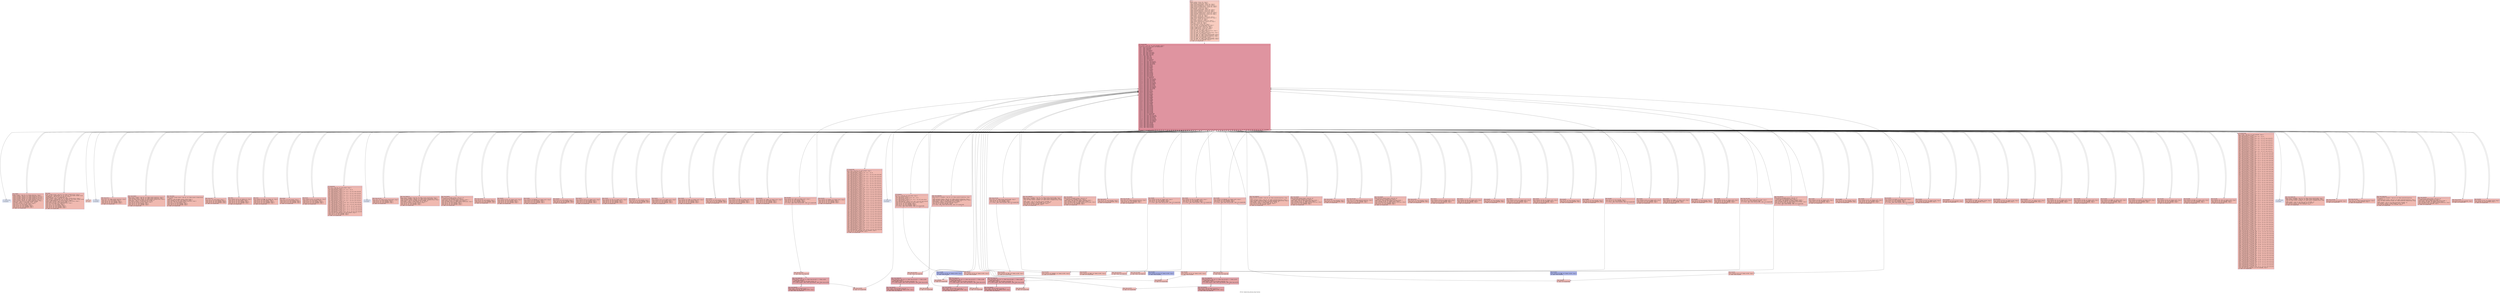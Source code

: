 digraph "CFG for 'chakravyuha_decrypt_string' function" {
	label="CFG for 'chakravyuha_decrypt_string' function";

	Node0x5fe58fbe96d0 [shape=record,color="#3d50c3ff", style=filled, fillcolor="#f08b6e70" fontname="Courier",label="{entry:\l|  %dummy.var246 = alloca i32, align 4\l  %cff.state168 = alloca i32, align 4\l  %fake.counter.phialloca164 = alloca i32, align 4\l  %fake.counter155.phialloca = alloca i32, align 4\l  %fake.counter.reload165.alloca = alloca i32, align 4\l  %fake.counter155.reload.alloca = alloca i32, align 4\l  %dummy.var144 = alloca i32, align 4\l  %cff.state105 = alloca i32, align 4\l  %fake.counter.phialloca100 = alloca i32, align 4\l  %fake.counter64.phialloca = alloca i32, align 4\l  %fake.counter71.phialloca = alloca i32, align 4\l  %fake.counter.reload101.alloca = alloca i32, align 4\l  %fake.counter64.reload.alloca = alloca i32, align 4\l  %fake.counter71.reload.alloca = alloca i32, align 4\l  %dummy.var53 = alloca i32, align 4\l  %cff.state35 = alloca i32, align 4\l  %fake.counter.phialloca32 = alloca i32, align 4\l  %fake.counter.reload33.alloca = alloca i32, align 4\l  %dummy.var12 = alloca i32, align 4\l  %cff.state5 = alloca i32, align 4\l  %fake.counter.phialloca = alloca i32, align 4\l  %fake.counter.reload.alloca = alloca i32, align 4\l  %dummy.var = alloca i32, align 4\l  %cff.state = alloca i32, align 4\l  %index.phialloca = alloca i32, align 4\l  store i32 undef, ptr %index.phialloca, align 4\l  store i32 0, ptr %index.phialloca, align 4\l  %index.reload2.alloca = alloca i32, align 4\l  %index.reload1.alloca = alloca i32, align 4\l  %index.reload.alloca = alloca i32, align 4\l  store i32 1, ptr %cff.state, align 4\l  store i32 undef, ptr %fake.counter.phialloca, align 4\l  store i32 4, ptr %cff.state5, align 4\l  store i32 undef, ptr %fake.counter.phialloca32, align 4\l  store i32 14, ptr %cff.state35, align 4\l  store i32 undef, ptr %fake.counter.phialloca100, align 4\l  store i32 undef, ptr %fake.counter64.phialloca, align 4\l  store i32 undef, ptr %fake.counter71.phialloca, align 4\l  store i32 33, ptr %cff.state105, align 4\l  store i32 undef, ptr %fake.counter.phialloca164, align 4\l  store i32 undef, ptr %fake.counter155.phialloca, align 4\l  store i32 73, ptr %cff.state168, align 4\l  br label %cff.dispatch169\l}"];
	Node0x5fe58fbe96d0 -> Node0x5fe58fc3f8a0;
	Node0x5fe58fbe9730 [shape=record,color="#3d50c3ff", style=filled, fillcolor="#de614d70" fontname="Courier",label="{loop_header:\l|  %index.reload3 = load i32, ptr %index.phialloca, align 4\l  %index.reload2 = load i32, ptr %index.phialloca, align 4\l  store i32 %index.reload2, ptr %index.reload2.alloca, align 4\l  %index.reload1 = load i32, ptr %index.phialloca, align 4\l  store i32 %index.reload1, ptr %index.reload1.alloca, align 4\l  %index.reload = load i32, ptr %index.phialloca, align 4\l  store i32 %index.reload, ptr %index.reload.alloca, align 4\l  %loop_cond = icmp slt i32 %index.reload3, %length\l  %cff.next = select i1 %loop_cond, i32 2, i32 3\l  store i32 %cff.next, ptr %cff.state, align 4\l  store i32 4, ptr %cff.state5, align 4\l  store i32 14, ptr %cff.state35, align 4\l  store i32 33, ptr %cff.state105, align 4\l  store i32 73, ptr %cff.state168, align 4\l  br label %cff.dispatch169\l}"];
	Node0x5fe58fbe9730 -> Node0x5fe58fc3f8a0;
	Node0x5fe58fbe9790 [shape=record,color="#3d50c3ff", style=filled, fillcolor="#de614d70" fontname="Courier",label="{loop_body:\l|  %index.reload2.reload = load i32, ptr %index.reload2.alloca, align 4\l  %src_char_ptr = getelementptr i8, ptr %src_ptr, i32 %index.reload2.reload\l  %loaded_byte = load i8, ptr %src_char_ptr, align 1\l  %decrypted_byte = xor i8 %loaded_byte, 110\l  %index.reload1.reload = load i32, ptr %index.reload1.alloca, align 4\l  %dest_char_ptr = getelementptr i8, ptr %dest_ptr, i32 %index.reload1.reload\l  store i8 %decrypted_byte, ptr %dest_char_ptr, align 1\l  %index.reload.reload = load i32, ptr %index.reload.alloca, align 4\l  %next_index = add i32 %index.reload.reload, 1\l  store i32 %next_index, ptr %index.phialloca, align 4\l  store i32 1, ptr %cff.state, align 4\l  store i32 4, ptr %cff.state5, align 4\l  store i32 14, ptr %cff.state35, align 4\l  store i32 33, ptr %cff.state105, align 4\l  store i32 73, ptr %cff.state168, align 4\l  br label %cff.dispatch169\l}"];
	Node0x5fe58fbe9790 -> Node0x5fe58fc3f8a0;
	Node0x5fe58fbe97f0 [shape=record,color="#3d50c3ff", style=filled, fillcolor="#f08b6e70" fontname="Courier",label="{loop_exit:\l|  ret void\l}"];
	Node0x5fe58fbe9850 [shape=record,color="#3d50c3ff", style=filled, fillcolor="#de614d70" fontname="Courier",label="{cff.dispatch:\l|  %cff.cur = load i32, ptr %cff.state, align 4\l  %0 = icmp eq i32 %cff.cur, 1\l  %cff.case.select = select i1 %0, i32 1, i32 5\l  %1 = icmp eq i32 %cff.cur, 2\l  %cff.case.select9 = select i1 %1, i32 2, i32 %cff.case.select\l  %2 = icmp eq i32 %cff.cur, 3\l  %cff.case.select10 = select i1 %2, i32 3, i32 %cff.case.select9\l  store i32 %cff.case.select10, ptr %cff.state5, align 4\l  store i32 14, ptr %cff.state35, align 4\l  store i32 33, ptr %cff.state105, align 4\l  store i32 73, ptr %cff.state168, align 4\l  br i1 false, label %fake.then287, label %cff.dispatch169\l|{<s0>T|<s1>F}}"];
	Node0x5fe58fbe9850:s0 -> Node0x5fe58fc5f8e0;
	Node0x5fe58fbe9850:s1 -> Node0x5fe58fc3f8a0;
	Node0x5fe58fbfd010 [shape=record,color="#3d50c3ff", style=filled, fillcolor="#c7d7f070" fontname="Courier",label="{cff.default:\l|  unreachable\l}"];
	Node0x5fe58fc058f0 [shape=record,color="#3d50c3ff", style=filled, fillcolor="#de614d70" fontname="Courier",label="{fake.loop.entry:\l|  store i32 0, ptr %fake.counter.phialloca, align 4\l  store i32 7, ptr %cff.state5, align 4\l  store i32 14, ptr %cff.state35, align 4\l  store i32 33, ptr %cff.state105, align 4\l  store i32 73, ptr %cff.state168, align 4\l  br label %cff.dispatch169\l}"];
	Node0x5fe58fc058f0 -> Node0x5fe58fc3f8a0;
	Node0x5fe58fc05980 [shape=record,color="#3d50c3ff", style=filled, fillcolor="#de614d70" fontname="Courier",label="{fake.loop.header:\l|  %fake.counter.reload4 = load i32, ptr %fake.counter.phialloca, align 4\l  %fake.counter.reload = load i32, ptr %fake.counter.phialloca, align 4\l  store i32 %fake.counter.reload, ptr %fake.counter.reload.alloca, align 4\l  %fake.cond = icmp slt i32 %fake.counter.reload4, 10\l  %cff.next11 = select i1 %fake.cond, i32 8, i32 9\l  store i32 %cff.next11, ptr %cff.state5, align 4\l  store i32 14, ptr %cff.state35, align 4\l  store i32 33, ptr %cff.state105, align 4\l  store i32 73, ptr %cff.state168, align 4\l  br label %cff.dispatch169\l}"];
	Node0x5fe58fc05980 -> Node0x5fe58fc3f8a0;
	Node0x5fe58fc05a10 [shape=record,color="#3d50c3ff", style=filled, fillcolor="#de614d70" fontname="Courier",label="{fake.loop.body:\l|  %fake.counter.reload.reload = load i32, ptr %fake.counter.reload.alloca,\l... align 4\l  %fake.inc = add i32 %fake.counter.reload.reload, 1\l  store volatile i32 28572, ptr %dummy.var, align 4\l  store i32 %fake.inc, ptr %fake.counter.phialloca, align 4\l  store i32 7, ptr %cff.state5, align 4\l  store i32 14, ptr %cff.state35, align 4\l  store i32 33, ptr %cff.state105, align 4\l  store i32 73, ptr %cff.state168, align 4\l  br label %cff.dispatch169\l}"];
	Node0x5fe58fc05a10 -> Node0x5fe58fc3f8a0;
	Node0x5fe58fc05aa0 [shape=record,color="#3d50c3ff", style=filled, fillcolor="#de614d70" fontname="Courier",label="{fake.loop.exit:\l|  store i32 4, ptr %cff.state5, align 4\l  store i32 14, ptr %cff.state35, align 4\l  store i32 33, ptr %cff.state105, align 4\l  store i32 73, ptr %cff.state168, align 4\l  br label %cff.dispatch169\l}"];
	Node0x5fe58fc05aa0 -> Node0x5fe58fc3f8a0;
	Node0x5fe58fc06170 [shape=record,color="#3d50c3ff", style=filled, fillcolor="#de614d70" fontname="Courier",label="{fake.then:\l|  store volatile i32 52, ptr %dummy.var, align 4\l  store i32 12, ptr %cff.state5, align 4\l  store i32 14, ptr %cff.state35, align 4\l  store i32 33, ptr %cff.state105, align 4\l  store i32 73, ptr %cff.state168, align 4\l  br label %cff.dispatch169\l}"];
	Node0x5fe58fc06170 -> Node0x5fe58fc3f8a0;
	Node0x5fe58fc06200 [shape=record,color="#3d50c3ff", style=filled, fillcolor="#de614d70" fontname="Courier",label="{fake.else:\l|  store volatile i32 2880, ptr %dummy.var, align 4\l  store i32 12, ptr %cff.state5, align 4\l  store i32 14, ptr %cff.state35, align 4\l  store i32 33, ptr %cff.state105, align 4\l  store i32 73, ptr %cff.state168, align 4\l  br label %cff.dispatch169\l}"];
	Node0x5fe58fc06200 -> Node0x5fe58fc3f8a0;
	Node0x5fe58fc06290 [shape=record,color="#3d50c3ff", style=filled, fillcolor="#de614d70" fontname="Courier",label="{fake.merge:\l|  store i32 4, ptr %cff.state5, align 4\l  store i32 14, ptr %cff.state35, align 4\l  store i32 33, ptr %cff.state105, align 4\l  store i32 73, ptr %cff.state168, align 4\l  br label %cff.dispatch169\l}"];
	Node0x5fe58fc06290 -> Node0x5fe58fc3f8a0;
	Node0x5fe58fc065f0 [shape=record,color="#3d50c3ff", style=filled, fillcolor="#de614d70" fontname="Courier",label="{fake.block:\l|  store volatile i32 47, ptr %dummy.var, align 4\l  store i32 4, ptr %cff.state5, align 4\l  store i32 14, ptr %cff.state35, align 4\l  store i32 33, ptr %cff.state105, align 4\l  store i32 73, ptr %cff.state168, align 4\l  br label %cff.dispatch169\l}"];
	Node0x5fe58fc065f0 -> Node0x5fe58fc3f8a0;
	Node0x5fe58fc05be0 [shape=record,color="#3d50c3ff", style=filled, fillcolor="#de614d70" fontname="Courier",label="{cff.dispatch6:\l|  %cff.cur8 = load i32, ptr %cff.state5, align 4\l  %3 = icmp eq i32 %cff.cur8, 1\l  %cff.case.select39 = select i1 %3, i32 1, i32 15\l  %4 = icmp eq i32 %cff.cur8, 2\l  %cff.case.select40 = select i1 %4, i32 2, i32 %cff.case.select39\l  %5 = icmp eq i32 %cff.cur8, 3\l  %cff.case.select41 = select i1 %5, i32 3, i32 %cff.case.select40\l  %6 = icmp eq i32 %cff.cur8, 4\l  %cff.case.select42 = select i1 %6, i32 4, i32 %cff.case.select41\l  %7 = icmp eq i32 %cff.cur8, 5\l  %cff.case.select43 = select i1 %7, i32 5, i32 %cff.case.select42\l  %8 = icmp eq i32 %cff.cur8, 6\l  %cff.case.select44 = select i1 %8, i32 6, i32 %cff.case.select43\l  %9 = icmp eq i32 %cff.cur8, 7\l  %cff.case.select45 = select i1 %9, i32 7, i32 %cff.case.select44\l  %10 = icmp eq i32 %cff.cur8, 8\l  %cff.case.select46 = select i1 %10, i32 8, i32 %cff.case.select45\l  %11 = icmp eq i32 %cff.cur8, 9\l  %cff.case.select47 = select i1 %11, i32 9, i32 %cff.case.select46\l  %12 = icmp eq i32 %cff.cur8, 10\l  %cff.case.select48 = select i1 %12, i32 10, i32 %cff.case.select47\l  %13 = icmp eq i32 %cff.cur8, 11\l  %cff.case.select49 = select i1 %13, i32 11, i32 %cff.case.select48\l  %14 = icmp eq i32 %cff.cur8, 12\l  %cff.case.select50 = select i1 %14, i32 12, i32 %cff.case.select49\l  %15 = icmp eq i32 %cff.cur8, 13\l  %cff.case.select51 = select i1 %15, i32 13, i32 %cff.case.select50\l  store i32 %cff.case.select51, ptr %cff.state35, align 4\l  store i32 33, ptr %cff.state105, align 4\l  store i32 73, ptr %cff.state168, align 4\l  br label %cff.dispatch169\l}"];
	Node0x5fe58fc05be0 -> Node0x5fe58fc3f8a0;
	Node0x5fe58fc05c40 [shape=record,color="#3d50c3ff", style=filled, fillcolor="#c7d7f070" fontname="Courier",label="{cff.default7:\l|  unreachable\l}"];
	Node0x5fe58fc10b10 [shape=record,color="#3d50c3ff", style=filled, fillcolor="#de614d70" fontname="Courier",label="{fake.loop.entry13:\l|  store i32 0, ptr %fake.counter.phialloca32, align 4\l  store i32 17, ptr %cff.state35, align 4\l  store i32 33, ptr %cff.state105, align 4\l  store i32 73, ptr %cff.state168, align 4\l  br label %cff.dispatch169\l}"];
	Node0x5fe58fc10b10 -> Node0x5fe58fc3f8a0;
	Node0x5fe58fc10b70 [shape=record,color="#3d50c3ff", style=filled, fillcolor="#de614d70" fontname="Courier",label="{fake.loop.header14:\l|  %fake.counter.reload34 = load i32, ptr %fake.counter.phialloca32, align 4\l  %fake.counter.reload33 = load i32, ptr %fake.counter.phialloca32, align 4\l  store i32 %fake.counter.reload33, ptr %fake.counter.reload33.alloca, align 4\l  %fake.cond17 = icmp slt i32 %fake.counter.reload34, 10\l  %cff.next52 = select i1 %fake.cond17, i32 18, i32 19\l  store i32 %cff.next52, ptr %cff.state35, align 4\l  store i32 33, ptr %cff.state105, align 4\l  store i32 73, ptr %cff.state168, align 4\l  br label %cff.dispatch169\l}"];
	Node0x5fe58fc10b70 -> Node0x5fe58fc3f8a0;
	Node0x5fe58fc10c00 [shape=record,color="#3d50c3ff", style=filled, fillcolor="#de614d70" fontname="Courier",label="{fake.loop.body15:\l|  %fake.counter.reload33.reload = load i32, ptr\l... %fake.counter.reload33.alloca, align 4\l  %fake.inc18 = add i32 %fake.counter.reload33.reload, 1\l  store volatile i32 56, ptr %dummy.var12, align 4\l  store i32 %fake.inc18, ptr %fake.counter.phialloca32, align 4\l  store i32 17, ptr %cff.state35, align 4\l  store i32 33, ptr %cff.state105, align 4\l  store i32 73, ptr %cff.state168, align 4\l  br label %cff.dispatch169\l}"];
	Node0x5fe58fc10c00 -> Node0x5fe58fc3f8a0;
	Node0x5fe58fc10c90 [shape=record,color="#3d50c3ff", style=filled, fillcolor="#de614d70" fontname="Courier",label="{fake.loop.exit16:\l|  store i32 14, ptr %cff.state35, align 4\l  store i32 33, ptr %cff.state105, align 4\l  store i32 73, ptr %cff.state168, align 4\l  br label %cff.dispatch169\l}"];
	Node0x5fe58fc10c90 -> Node0x5fe58fc3f8a0;
	Node0x5fe58fc11270 [shape=record,color="#3d50c3ff", style=filled, fillcolor="#de614d70" fontname="Courier",label="{fake.then19:\l|  store volatile i32 87, ptr %dummy.var12, align 4\l  store i32 22, ptr %cff.state35, align 4\l  store i32 33, ptr %cff.state105, align 4\l  store i32 73, ptr %cff.state168, align 4\l  br label %cff.dispatch169\l}"];
	Node0x5fe58fc11270 -> Node0x5fe58fc3f8a0;
	Node0x5fe58fc11300 [shape=record,color="#3d50c3ff", style=filled, fillcolor="#de614d70" fontname="Courier",label="{fake.else20:\l|  store volatile i32 87091200, ptr %dummy.var12, align 4\l  store i32 22, ptr %cff.state35, align 4\l  store i32 33, ptr %cff.state105, align 4\l  store i32 73, ptr %cff.state168, align 4\l  br label %cff.dispatch169\l}"];
	Node0x5fe58fc11300 -> Node0x5fe58fc3f8a0;
	Node0x5fe58fc11390 [shape=record,color="#3d50c3ff", style=filled, fillcolor="#de614d70" fontname="Courier",label="{fake.merge21:\l|  store i32 14, ptr %cff.state35, align 4\l  store i32 33, ptr %cff.state105, align 4\l  store i32 73, ptr %cff.state168, align 4\l  br label %cff.dispatch169\l}"];
	Node0x5fe58fc11390 -> Node0x5fe58fc3f8a0;
	Node0x5fe58fc116f0 [shape=record,color="#3d50c3ff", style=filled, fillcolor="#de614d70" fontname="Courier",label="{fake.then22:\l|  store volatile i32 45, ptr %dummy.var12, align 4\l  store i32 25, ptr %cff.state35, align 4\l  store i32 33, ptr %cff.state105, align 4\l  store i32 73, ptr %cff.state168, align 4\l  br label %cff.dispatch169\l}"];
	Node0x5fe58fc116f0 -> Node0x5fe58fc3f8a0;
	Node0x5fe58fc11780 [shape=record,color="#3d50c3ff", style=filled, fillcolor="#de614d70" fontname="Courier",label="{fake.else23:\l|  store volatile i32 144, ptr %dummy.var12, align 4\l  store i32 25, ptr %cff.state35, align 4\l  store i32 33, ptr %cff.state105, align 4\l  store i32 73, ptr %cff.state168, align 4\l  br label %cff.dispatch169\l}"];
	Node0x5fe58fc11780 -> Node0x5fe58fc3f8a0;
	Node0x5fe58fc11810 [shape=record,color="#3d50c3ff", style=filled, fillcolor="#de614d70" fontname="Courier",label="{fake.merge24:\l|  store i32 14, ptr %cff.state35, align 4\l  store i32 33, ptr %cff.state105, align 4\l  store i32 73, ptr %cff.state168, align 4\l  br label %cff.dispatch169\l}"];
	Node0x5fe58fc11810 -> Node0x5fe58fc3f8a0;
	Node0x5fe58fc11b70 [shape=record,color="#3d50c3ff", style=filled, fillcolor="#de614d70" fontname="Courier",label="{fake.then25:\l|  store volatile i32 57, ptr %dummy.var12, align 4\l  store i32 28, ptr %cff.state35, align 4\l  store i32 33, ptr %cff.state105, align 4\l  store i32 73, ptr %cff.state168, align 4\l  br label %cff.dispatch169\l}"];
	Node0x5fe58fc11b70 -> Node0x5fe58fc3f8a0;
	Node0x5fe58fc11c00 [shape=record,color="#3d50c3ff", style=filled, fillcolor="#de614d70" fontname="Courier",label="{fake.else26:\l|  store volatile i32 17280, ptr %dummy.var12, align 4\l  store i32 28, ptr %cff.state35, align 4\l  store i32 33, ptr %cff.state105, align 4\l  store i32 73, ptr %cff.state168, align 4\l  br label %cff.dispatch169\l}"];
	Node0x5fe58fc11c00 -> Node0x5fe58fc3f8a0;
	Node0x5fe58fc11c90 [shape=record,color="#3d50c3ff", style=filled, fillcolor="#de614d70" fontname="Courier",label="{fake.merge27:\l|  store i32 14, ptr %cff.state35, align 4\l  store i32 33, ptr %cff.state105, align 4\l  store i32 73, ptr %cff.state168, align 4\l  br label %cff.dispatch169\l}"];
	Node0x5fe58fc11c90 -> Node0x5fe58fc3f8a0;
	Node0x5fe58fc11ff0 [shape=record,color="#3d50c3ff", style=filled, fillcolor="#de614d70" fontname="Courier",label="{fake.block28:\l|  store volatile i32 4704, ptr %dummy.var12, align 4\l  store i32 14, ptr %cff.state35, align 4\l  store i32 33, ptr %cff.state105, align 4\l  store i32 73, ptr %cff.state168, align 4\l  br label %cff.dispatch169\l}"];
	Node0x5fe58fc11ff0 -> Node0x5fe58fc3f8a0;
	Node0x5fe58fc12260 [shape=record,color="#3d50c3ff", style=filled, fillcolor="#de614d70" fontname="Courier",label="{fake.block29:\l|  store volatile i32 -10500, ptr %dummy.var12, align 4\l  store i32 14, ptr %cff.state35, align 4\l  store i32 33, ptr %cff.state105, align 4\l  store i32 73, ptr %cff.state168, align 4\l  br label %cff.dispatch169\l}"];
	Node0x5fe58fc12260 -> Node0x5fe58fc3f8a0;
	Node0x5fe58fc125f0 [shape=record,color="#3d50c3ff", style=filled, fillcolor="#de614d70" fontname="Courier",label="{fake.block30:\l|  store volatile i32 -2148, ptr %dummy.var12, align 4\l  store i32 14, ptr %cff.state35, align 4\l  store i32 33, ptr %cff.state105, align 4\l  store i32 73, ptr %cff.state168, align 4\l  br i1 false, label %fake.loop.entry247, label %cff.dispatch169\l|{<s0>T|<s1>F}}"];
	Node0x5fe58fc125f0:s0 -> Node0x5fe58fc2f680;
	Node0x5fe58fc125f0:s1 -> Node0x5fe58fc3f8a0;
	Node0x5fe58fc12890 [shape=record,color="#3d50c3ff", style=filled, fillcolor="#de614d70" fontname="Courier",label="{fake.block31:\l|  store volatile i32 1568214, ptr %dummy.var12, align 4\l  store i32 14, ptr %cff.state35, align 4\l  store i32 33, ptr %cff.state105, align 4\l  store i32 73, ptr %cff.state168, align 4\l  br label %cff.dispatch169\l}"];
	Node0x5fe58fc12890 -> Node0x5fe58fc3f8a0;
	Node0x5fe58fc10dd0 [shape=record,color="#3d50c3ff", style=filled, fillcolor="#de614d70" fontname="Courier",label="{cff.dispatch36:\l|  %cff.cur38 = load i32, ptr %cff.state35, align 4\l  %16 = icmp eq i32 %cff.cur38, 1\l  %cff.case.select109 = select i1 %16, i32 1, i32 34\l  %17 = icmp eq i32 %cff.cur38, 2\l  %cff.case.select110 = select i1 %17, i32 2, i32 %cff.case.select109\l  %18 = icmp eq i32 %cff.cur38, 3\l  %cff.case.select111 = select i1 %18, i32 3, i32 %cff.case.select110\l  %19 = icmp eq i32 %cff.cur38, 4\l  %cff.case.select112 = select i1 %19, i32 4, i32 %cff.case.select111\l  %20 = icmp eq i32 %cff.cur38, 5\l  %cff.case.select113 = select i1 %20, i32 5, i32 %cff.case.select112\l  %21 = icmp eq i32 %cff.cur38, 6\l  %cff.case.select114 = select i1 %21, i32 6, i32 %cff.case.select113\l  %22 = icmp eq i32 %cff.cur38, 7\l  %cff.case.select115 = select i1 %22, i32 7, i32 %cff.case.select114\l  %23 = icmp eq i32 %cff.cur38, 8\l  %cff.case.select116 = select i1 %23, i32 8, i32 %cff.case.select115\l  %24 = icmp eq i32 %cff.cur38, 9\l  %cff.case.select117 = select i1 %24, i32 9, i32 %cff.case.select116\l  %25 = icmp eq i32 %cff.cur38, 10\l  %cff.case.select118 = select i1 %25, i32 10, i32 %cff.case.select117\l  %26 = icmp eq i32 %cff.cur38, 11\l  %cff.case.select119 = select i1 %26, i32 11, i32 %cff.case.select118\l  %27 = icmp eq i32 %cff.cur38, 12\l  %cff.case.select120 = select i1 %27, i32 12, i32 %cff.case.select119\l  %28 = icmp eq i32 %cff.cur38, 13\l  %cff.case.select121 = select i1 %28, i32 13, i32 %cff.case.select120\l  %29 = icmp eq i32 %cff.cur38, 14\l  %cff.case.select122 = select i1 %29, i32 14, i32 %cff.case.select121\l  %30 = icmp eq i32 %cff.cur38, 15\l  %cff.case.select123 = select i1 %30, i32 15, i32 %cff.case.select122\l  %31 = icmp eq i32 %cff.cur38, 16\l  %cff.case.select124 = select i1 %31, i32 16, i32 %cff.case.select123\l  %32 = icmp eq i32 %cff.cur38, 17\l  %cff.case.select125 = select i1 %32, i32 17, i32 %cff.case.select124\l  %33 = icmp eq i32 %cff.cur38, 18\l  %cff.case.select126 = select i1 %33, i32 18, i32 %cff.case.select125\l  %34 = icmp eq i32 %cff.cur38, 19\l  %cff.case.select127 = select i1 %34, i32 19, i32 %cff.case.select126\l  %35 = icmp eq i32 %cff.cur38, 20\l  %cff.case.select128 = select i1 %35, i32 20, i32 %cff.case.select127\l  %36 = icmp eq i32 %cff.cur38, 21\l  %cff.case.select129 = select i1 %36, i32 21, i32 %cff.case.select128\l  %37 = icmp eq i32 %cff.cur38, 22\l  %cff.case.select130 = select i1 %37, i32 22, i32 %cff.case.select129\l  %38 = icmp eq i32 %cff.cur38, 23\l  %cff.case.select131 = select i1 %38, i32 23, i32 %cff.case.select130\l  %39 = icmp eq i32 %cff.cur38, 24\l  %cff.case.select132 = select i1 %39, i32 24, i32 %cff.case.select131\l  %40 = icmp eq i32 %cff.cur38, 25\l  %cff.case.select133 = select i1 %40, i32 25, i32 %cff.case.select132\l  %41 = icmp eq i32 %cff.cur38, 26\l  %cff.case.select134 = select i1 %41, i32 26, i32 %cff.case.select133\l  %42 = icmp eq i32 %cff.cur38, 27\l  %cff.case.select135 = select i1 %42, i32 27, i32 %cff.case.select134\l  %43 = icmp eq i32 %cff.cur38, 28\l  %cff.case.select136 = select i1 %43, i32 28, i32 %cff.case.select135\l  %44 = icmp eq i32 %cff.cur38, 29\l  %cff.case.select137 = select i1 %44, i32 29, i32 %cff.case.select136\l  %45 = icmp eq i32 %cff.cur38, 30\l  %cff.case.select138 = select i1 %45, i32 30, i32 %cff.case.select137\l  %46 = icmp eq i32 %cff.cur38, 31\l  %cff.case.select139 = select i1 %46, i32 31, i32 %cff.case.select138\l  %47 = icmp eq i32 %cff.cur38, 32\l  %cff.case.select140 = select i1 %47, i32 32, i32 %cff.case.select139\l  store i32 %cff.case.select140, ptr %cff.state105, align 4\l  store i32 73, ptr %cff.state168, align 4\l  br label %cff.dispatch169\l}"];
	Node0x5fe58fc10dd0 -> Node0x5fe58fc3f8a0;
	Node0x5fe58fc10e30 [shape=record,color="#3d50c3ff", style=filled, fillcolor="#c7d7f070" fontname="Courier",label="{cff.default37:\l|  unreachable\l}"];
	Node0x5fe58fc0bf90 [shape=record,color="#3d50c3ff", style=filled, fillcolor="#de614d70" fontname="Courier",label="{fake.loop.entry54:\l|  store i32 0, ptr %fake.counter.phialloca100, align 4\l  store i32 36, ptr %cff.state105, align 4\l  store i32 73, ptr %cff.state168, align 4\l  br i1 false, label %fake.block290, label %cff.dispatch169\l|{<s0>T|<s1>F}}"];
	Node0x5fe58fc0bf90:s0 -> Node0x5fe58fc5fd60;
	Node0x5fe58fc0bf90:s1 -> Node0x5fe58fc3f8a0;
	Node0x5fe58fc0bff0 [shape=record,color="#3d50c3ff", style=filled, fillcolor="#de614d70" fontname="Courier",label="{fake.loop.header55:\l|  %fake.counter.reload102 = load i32, ptr %fake.counter.phialloca100, align 4\l  %fake.counter.reload101 = load i32, ptr %fake.counter.phialloca100, align 4\l  store i32 %fake.counter.reload101, ptr %fake.counter.reload101.alloca, align\l... 4\l  %fake.cond58 = icmp slt i32 %fake.counter.reload102, 10\l  %cff.next141 = select i1 %fake.cond58, i32 37, i32 38\l  store i32 %cff.next141, ptr %cff.state105, align 4\l  store i32 73, ptr %cff.state168, align 4\l  br label %cff.dispatch169\l}"];
	Node0x5fe58fc0bff0 -> Node0x5fe58fc3f8a0;
	Node0x5fe58fc0c080 [shape=record,color="#3d50c3ff", style=filled, fillcolor="#de614d70" fontname="Courier",label="{fake.loop.body56:\l|  %fake.counter.reload101.reload = load i32, ptr\l... %fake.counter.reload101.alloca, align 4\l  %fake.inc59 = add i32 %fake.counter.reload101.reload, 1\l  store volatile i32 168, ptr %dummy.var53, align 4\l  store i32 %fake.inc59, ptr %fake.counter.phialloca100, align 4\l  store i32 36, ptr %cff.state105, align 4\l  store i32 73, ptr %cff.state168, align 4\l  br label %cff.dispatch169\l}"];
	Node0x5fe58fc0c080 -> Node0x5fe58fc3f8a0;
	Node0x5fe58fc0c110 [shape=record,color="#3d50c3ff", style=filled, fillcolor="#de614d70" fontname="Courier",label="{fake.loop.exit57:\l|  store i32 33, ptr %cff.state105, align 4\l  store i32 73, ptr %cff.state168, align 4\l  br label %cff.dispatch169\l}"];
	Node0x5fe58fc0c110 -> Node0x5fe58fc3f8a0;
	Node0x5fe58fc23040 [shape=record,color="#3d50c3ff", style=filled, fillcolor="#de614d70" fontname="Courier",label="{fake.loop.entry60:\l|  store i32 0, ptr %fake.counter64.phialloca, align 4\l  store i32 40, ptr %cff.state105, align 4\l  store i32 73, ptr %cff.state168, align 4\l  br label %cff.dispatch169\l}"];
	Node0x5fe58fc23040 -> Node0x5fe58fc3f8a0;
	Node0x5fe58fc230d0 [shape=record,color="#3d50c3ff", style=filled, fillcolor="#de614d70" fontname="Courier",label="{fake.loop.header61:\l|  %fake.counter64.reload103 = load i32, ptr %fake.counter64.phialloca, align\l... 4\l  %fake.counter64.reload = load i32, ptr %fake.counter64.phialloca, align 4\l  store i32 %fake.counter64.reload, ptr %fake.counter64.reload.alloca, align 4\l  %fake.cond65 = icmp slt i32 %fake.counter64.reload103, 10\l  %cff.next142 = select i1 %fake.cond65, i32 41, i32 42\l  store i32 %cff.next142, ptr %cff.state105, align 4\l  store i32 73, ptr %cff.state168, align 4\l  br label %cff.dispatch169\l}"];
	Node0x5fe58fc230d0 -> Node0x5fe58fc3f8a0;
	Node0x5fe58fc23160 [shape=record,color="#3d50c3ff", style=filled, fillcolor="#de614d70" fontname="Courier",label="{fake.loop.body62:\l|  %fake.counter64.reload.reload = load i32, ptr\l... %fake.counter64.reload.alloca, align 4\l  %fake.inc66 = add i32 %fake.counter64.reload.reload, 1\l  store volatile i32 25, ptr %dummy.var53, align 4\l  store i32 %fake.inc66, ptr %fake.counter64.phialloca, align 4\l  store i32 40, ptr %cff.state105, align 4\l  store i32 73, ptr %cff.state168, align 4\l  br label %cff.dispatch169\l}"];
	Node0x5fe58fc23160 -> Node0x5fe58fc3f8a0;
	Node0x5fe58fc231f0 [shape=record,color="#3d50c3ff", style=filled, fillcolor="#de614d70" fontname="Courier",label="{fake.loop.exit63:\l|  store i32 33, ptr %cff.state105, align 4\l  store i32 73, ptr %cff.state168, align 4\l  br label %cff.dispatch169\l}"];
	Node0x5fe58fc231f0 -> Node0x5fe58fc3f8a0;
	Node0x5fe58fc237d0 [shape=record,color="#3d50c3ff", style=filled, fillcolor="#de614d70" fontname="Courier",label="{fake.loop.entry67:\l|  store i32 0, ptr %fake.counter71.phialloca, align 4\l  store i32 44, ptr %cff.state105, align 4\l  store i32 73, ptr %cff.state168, align 4\l  br label %cff.dispatch169\l}"];
	Node0x5fe58fc237d0 -> Node0x5fe58fc3f8a0;
	Node0x5fe58fc23860 [shape=record,color="#3d50c3ff", style=filled, fillcolor="#de614d70" fontname="Courier",label="{fake.loop.header68:\l|  %fake.counter71.reload104 = load i32, ptr %fake.counter71.phialloca, align\l... 4\l  %fake.counter71.reload = load i32, ptr %fake.counter71.phialloca, align 4\l  store i32 %fake.counter71.reload, ptr %fake.counter71.reload.alloca, align 4\l  %fake.cond72 = icmp slt i32 %fake.counter71.reload104, 10\l  %cff.next143 = select i1 %fake.cond72, i32 45, i32 46\l  store i32 %cff.next143, ptr %cff.state105, align 4\l  store i32 73, ptr %cff.state168, align 4\l  br i1 false, label %fake.loop.entry253, label %cff.dispatch169\l|{<s0>T|<s1>F}}"];
	Node0x5fe58fc23860:s0 -> Node0x5fe58fc2fd50;
	Node0x5fe58fc23860:s1 -> Node0x5fe58fc3f8a0;
	Node0x5fe58fc238f0 [shape=record,color="#3d50c3ff", style=filled, fillcolor="#de614d70" fontname="Courier",label="{fake.loop.body69:\l|  %fake.counter71.reload.reload = load i32, ptr\l... %fake.counter71.reload.alloca, align 4\l  %fake.inc73 = add i32 %fake.counter71.reload.reload, 1\l  store volatile i32 456, ptr %dummy.var53, align 4\l  store i32 %fake.inc73, ptr %fake.counter71.phialloca, align 4\l  store i32 44, ptr %cff.state105, align 4\l  store i32 73, ptr %cff.state168, align 4\l  br label %cff.dispatch169\l}"];
	Node0x5fe58fc238f0 -> Node0x5fe58fc3f8a0;
	Node0x5fe58fc23980 [shape=record,color="#3d50c3ff", style=filled, fillcolor="#de614d70" fontname="Courier",label="{fake.loop.exit70:\l|  store i32 33, ptr %cff.state105, align 4\l  store i32 73, ptr %cff.state168, align 4\l  br label %cff.dispatch169\l}"];
	Node0x5fe58fc23980 -> Node0x5fe58fc3f8a0;
	Node0x5fe58fc23ff0 [shape=record,color="#3d50c3ff", style=filled, fillcolor="#de614d70" fontname="Courier",label="{fake.then74:\l|  store volatile i32 48, ptr %dummy.var53, align 4\l  store i32 49, ptr %cff.state105, align 4\l  store i32 73, ptr %cff.state168, align 4\l  br label %cff.dispatch169\l}"];
	Node0x5fe58fc23ff0 -> Node0x5fe58fc3f8a0;
	Node0x5fe58fc24080 [shape=record,color="#3d50c3ff", style=filled, fillcolor="#de614d70" fontname="Courier",label="{fake.else75:\l|  store volatile i32 576, ptr %dummy.var53, align 4\l  store i32 49, ptr %cff.state105, align 4\l  store i32 73, ptr %cff.state168, align 4\l  br label %cff.dispatch169\l}"];
	Node0x5fe58fc24080 -> Node0x5fe58fc3f8a0;
	Node0x5fe58fc24110 [shape=record,color="#3d50c3ff", style=filled, fillcolor="#de614d70" fontname="Courier",label="{fake.merge76:\l|  store i32 33, ptr %cff.state105, align 4\l  store i32 73, ptr %cff.state168, align 4\l  br label %cff.dispatch169\l}"];
	Node0x5fe58fc24110 -> Node0x5fe58fc3f8a0;
	Node0x5fe58fc24470 [shape=record,color="#3d50c3ff", style=filled, fillcolor="#de614d70" fontname="Courier",label="{fake.then77:\l|  store volatile i32 45, ptr %dummy.var53, align 4\l  store i32 52, ptr %cff.state105, align 4\l  store i32 73, ptr %cff.state168, align 4\l  br label %cff.dispatch169\l}"];
	Node0x5fe58fc24470 -> Node0x5fe58fc3f8a0;
	Node0x5fe58fc24500 [shape=record,color="#3d50c3ff", style=filled, fillcolor="#de614d70" fontname="Courier",label="{fake.else78:\l|  store volatile i32 144, ptr %dummy.var53, align 4\l  store i32 52, ptr %cff.state105, align 4\l  store i32 73, ptr %cff.state168, align 4\l  br label %cff.dispatch169\l}"];
	Node0x5fe58fc24500 -> Node0x5fe58fc3f8a0;
	Node0x5fe58fc24590 [shape=record,color="#3d50c3ff", style=filled, fillcolor="#de614d70" fontname="Courier",label="{fake.merge79:\l|  store i32 33, ptr %cff.state105, align 4\l  store i32 73, ptr %cff.state168, align 4\l  br label %cff.dispatch169\l}"];
	Node0x5fe58fc24590 -> Node0x5fe58fc3f8a0;
	Node0x5fe58fc248f0 [shape=record,color="#3d50c3ff", style=filled, fillcolor="#de614d70" fontname="Courier",label="{fake.then80:\l|  store volatile i32 48, ptr %dummy.var53, align 4\l  store i32 55, ptr %cff.state105, align 4\l  store i32 73, ptr %cff.state168, align 4\l  br i1 false, label %fake.loop.entry274, label %cff.dispatch169\l|{<s0>T|<s1>F}}"];
	Node0x5fe58fc248f0:s0 -> Node0x5fe58fc5e850;
	Node0x5fe58fc248f0:s1 -> Node0x5fe58fc3f8a0;
	Node0x5fe58fc24980 [shape=record,color="#3d50c3ff", style=filled, fillcolor="#de614d70" fontname="Courier",label="{fake.else81:\l|  store volatile i32 576, ptr %dummy.var53, align 4\l  store i32 55, ptr %cff.state105, align 4\l  store i32 73, ptr %cff.state168, align 4\l  br i1 false, label %fake.block291, label %cff.dispatch169\l|{<s0>T|<s1>F}}"];
	Node0x5fe58fc24980:s0 -> Node0x5fe58fc60060;
	Node0x5fe58fc24980:s1 -> Node0x5fe58fc3f8a0;
	Node0x5fe58fc24a10 [shape=record,color="#3d50c3ff", style=filled, fillcolor="#de614d70" fontname="Courier",label="{fake.merge82:\l|  store i32 33, ptr %cff.state105, align 4\l  store i32 73, ptr %cff.state168, align 4\l  br label %cff.dispatch169\l}"];
	Node0x5fe58fc24a10 -> Node0x5fe58fc3f8a0;
	Node0x5fe58fc24d70 [shape=record,color="#3d50c3ff", style=filled, fillcolor="#de614d70" fontname="Courier",label="{fake.then83:\l|  store volatile i32 63, ptr %dummy.var53, align 4\l  store i32 58, ptr %cff.state105, align 4\l  store i32 73, ptr %cff.state168, align 4\l  br label %cff.dispatch169\l}"];
	Node0x5fe58fc24d70 -> Node0x5fe58fc3f8a0;
	Node0x5fe58fc24e00 [shape=record,color="#3d50c3ff", style=filled, fillcolor="#de614d70" fontname="Courier",label="{fake.else84:\l|  store volatile i32 120960, ptr %dummy.var53, align 4\l  store i32 58, ptr %cff.state105, align 4\l  store i32 73, ptr %cff.state168, align 4\l  br label %cff.dispatch169\l}"];
	Node0x5fe58fc24e00 -> Node0x5fe58fc3f8a0;
	Node0x5fe58fc24e90 [shape=record,color="#3d50c3ff", style=filled, fillcolor="#de614d70" fontname="Courier",label="{fake.merge85:\l|  store i32 33, ptr %cff.state105, align 4\l  store i32 73, ptr %cff.state168, align 4\l  br label %cff.dispatch169\l}"];
	Node0x5fe58fc24e90 -> Node0x5fe58fc3f8a0;
	Node0x5fe58fc251f0 [shape=record,color="#3d50c3ff", style=filled, fillcolor="#de614d70" fontname="Courier",label="{fake.then86:\l|  store volatile i32 48, ptr %dummy.var53, align 4\l  store i32 61, ptr %cff.state105, align 4\l  store i32 73, ptr %cff.state168, align 4\l  br label %cff.dispatch169\l}"];
	Node0x5fe58fc251f0 -> Node0x5fe58fc3f8a0;
	Node0x5fe58fc25280 [shape=record,color="#3d50c3ff", style=filled, fillcolor="#de614d70" fontname="Courier",label="{fake.else87:\l|  store volatile i32 576, ptr %dummy.var53, align 4\l  store i32 61, ptr %cff.state105, align 4\l  store i32 73, ptr %cff.state168, align 4\l  br label %cff.dispatch169\l}"];
	Node0x5fe58fc25280 -> Node0x5fe58fc3f8a0;
	Node0x5fe58fc25310 [shape=record,color="#3d50c3ff", style=filled, fillcolor="#de614d70" fontname="Courier",label="{fake.merge88:\l|  store i32 33, ptr %cff.state105, align 4\l  store i32 73, ptr %cff.state168, align 4\l  br label %cff.dispatch169\l}"];
	Node0x5fe58fc25310 -> Node0x5fe58fc3f8a0;
	Node0x5fe58fc25670 [shape=record,color="#3d50c3ff", style=filled, fillcolor="#de614d70" fontname="Courier",label="{fake.then89:\l|  store volatile i32 87, ptr %dummy.var53, align 4\l  store i32 64, ptr %cff.state105, align 4\l  store i32 73, ptr %cff.state168, align 4\l  br label %cff.dispatch169\l}"];
	Node0x5fe58fc25670 -> Node0x5fe58fc3f8a0;
	Node0x5fe58fc25700 [shape=record,color="#3d50c3ff", style=filled, fillcolor="#de614d70" fontname="Courier",label="{fake.else90:\l|  store volatile i32 87091200, ptr %dummy.var53, align 4\l  store i32 64, ptr %cff.state105, align 4\l  store i32 73, ptr %cff.state168, align 4\l  br i1 false, label %fake.loop.entry267, label %cff.dispatch169\l|{<s0>T|<s1>F}}"];
	Node0x5fe58fc25700:s0 -> Node0x5fe58fc5e060;
	Node0x5fe58fc25700:s1 -> Node0x5fe58fc3f8a0;
	Node0x5fe58fc25790 [shape=record,color="#3d50c3ff", style=filled, fillcolor="#de614d70" fontname="Courier",label="{fake.merge91:\l|  store i32 33, ptr %cff.state105, align 4\l  store i32 73, ptr %cff.state168, align 4\l  br i1 false, label %fake.block292, label %cff.dispatch169\l|{<s0>T|<s1>F}}"];
	Node0x5fe58fc25790:s0 -> Node0x5fe58fc1ff80;
	Node0x5fe58fc25790:s1 -> Node0x5fe58fc3f8a0;
	Node0x5fe58fc25af0 [shape=record,color="#3d50c3ff", style=filled, fillcolor="#de614d70" fontname="Courier",label="{fake.block92:\l|  store volatile i32 -13, ptr %dummy.var53, align 4\l  store i32 33, ptr %cff.state105, align 4\l  store i32 73, ptr %cff.state168, align 4\l  br label %cff.dispatch169\l}"];
	Node0x5fe58fc25af0 -> Node0x5fe58fc3f8a0;
	Node0x5fe58fc25d60 [shape=record,color="#3d50c3ff", style=filled, fillcolor="#de614d70" fontname="Courier",label="{fake.block93:\l|  store volatile i32 101219, ptr %dummy.var53, align 4\l  store i32 33, ptr %cff.state105, align 4\l  store i32 73, ptr %cff.state168, align 4\l  br i1 false, label %fake.then281, label %cff.dispatch169\l|{<s0>T|<s1>F}}"];
	Node0x5fe58fc25d60:s0 -> Node0x5fe58fc5efe0;
	Node0x5fe58fc25d60:s1 -> Node0x5fe58fc3f8a0;
	Node0x5fe58fc261b0 [shape=record,color="#3d50c3ff", style=filled, fillcolor="#de614d70" fontname="Courier",label="{fake.block94:\l|  store volatile i32 593, ptr %dummy.var53, align 4\l  store i32 33, ptr %cff.state105, align 4\l  store i32 73, ptr %cff.state168, align 4\l  br label %cff.dispatch169\l}"];
	Node0x5fe58fc261b0 -> Node0x5fe58fc3f8a0;
	Node0x5fe58fc26420 [shape=record,color="#3d50c3ff", style=filled, fillcolor="#de614d70" fontname="Courier",label="{fake.block95:\l|  store volatile i32 34808, ptr %dummy.var53, align 4\l  store i32 33, ptr %cff.state105, align 4\l  store i32 73, ptr %cff.state168, align 4\l  br label %cff.dispatch169\l}"];
	Node0x5fe58fc26420 -> Node0x5fe58fc3f8a0;
	Node0x5fe58fc26810 [shape=record,color="#3d50c3ff", style=filled, fillcolor="#de614d70" fontname="Courier",label="{fake.block96:\l|  store volatile i32 1617210, ptr %dummy.var53, align 4\l  store i32 33, ptr %cff.state105, align 4\l  store i32 73, ptr %cff.state168, align 4\l  br label %cff.dispatch169\l}"];
	Node0x5fe58fc26810 -> Node0x5fe58fc3f8a0;
	Node0x5fe58fc26b10 [shape=record,color="#3d50c3ff", style=filled, fillcolor="#de614d70" fontname="Courier",label="{fake.block97:\l|  store volatile i32 36, ptr %dummy.var53, align 4\l  store i32 33, ptr %cff.state105, align 4\l  store i32 73, ptr %cff.state168, align 4\l  br label %cff.dispatch169\l}"];
	Node0x5fe58fc26b10 -> Node0x5fe58fc3f8a0;
	Node0x5fe58fc26cf0 [shape=record,color="#3d50c3ff", style=filled, fillcolor="#de614d70" fontname="Courier",label="{fake.block98:\l|  store volatile i32 2025, ptr %dummy.var53, align 4\l  store i32 33, ptr %cff.state105, align 4\l  store i32 73, ptr %cff.state168, align 4\l  br label %cff.dispatch169\l}"];
	Node0x5fe58fc26cf0 -> Node0x5fe58fc3f8a0;
	Node0x5fe58fc26f90 [shape=record,color="#3d50c3ff", style=filled, fillcolor="#de614d70" fontname="Courier",label="{fake.block99:\l|  store volatile i32 -570, ptr %dummy.var53, align 4\l  store i32 33, ptr %cff.state105, align 4\l  store i32 73, ptr %cff.state168, align 4\l  br label %cff.dispatch169\l}"];
	Node0x5fe58fc26f90 -> Node0x5fe58fc3f8a0;
	Node0x5fe58fc23b20 [shape=record,color="#3d50c3ff", style=filled, fillcolor="#de614d70" fontname="Courier",label="{cff.dispatch106:\l|  %cff.cur108 = load i32, ptr %cff.state105, align 4\l  %48 = icmp eq i32 %cff.cur108, 1\l  %cff.case.select172 = select i1 %48, i32 1, i32 74\l  %49 = icmp eq i32 %cff.cur108, 2\l  %cff.case.select173 = select i1 %49, i32 2, i32 %cff.case.select172\l  %50 = icmp eq i32 %cff.cur108, 3\l  %cff.case.select174 = select i1 %50, i32 3, i32 %cff.case.select173\l  %51 = icmp eq i32 %cff.cur108, 4\l  %cff.case.select175 = select i1 %51, i32 4, i32 %cff.case.select174\l  %52 = icmp eq i32 %cff.cur108, 5\l  %cff.case.select176 = select i1 %52, i32 5, i32 %cff.case.select175\l  %53 = icmp eq i32 %cff.cur108, 6\l  %cff.case.select177 = select i1 %53, i32 6, i32 %cff.case.select176\l  %54 = icmp eq i32 %cff.cur108, 7\l  %cff.case.select178 = select i1 %54, i32 7, i32 %cff.case.select177\l  %55 = icmp eq i32 %cff.cur108, 8\l  %cff.case.select179 = select i1 %55, i32 8, i32 %cff.case.select178\l  %56 = icmp eq i32 %cff.cur108, 9\l  %cff.case.select180 = select i1 %56, i32 9, i32 %cff.case.select179\l  %57 = icmp eq i32 %cff.cur108, 10\l  %cff.case.select181 = select i1 %57, i32 10, i32 %cff.case.select180\l  %58 = icmp eq i32 %cff.cur108, 11\l  %cff.case.select182 = select i1 %58, i32 11, i32 %cff.case.select181\l  %59 = icmp eq i32 %cff.cur108, 12\l  %cff.case.select183 = select i1 %59, i32 12, i32 %cff.case.select182\l  %60 = icmp eq i32 %cff.cur108, 13\l  %cff.case.select184 = select i1 %60, i32 13, i32 %cff.case.select183\l  %61 = icmp eq i32 %cff.cur108, 14\l  %cff.case.select185 = select i1 %61, i32 14, i32 %cff.case.select184\l  %62 = icmp eq i32 %cff.cur108, 15\l  %cff.case.select186 = select i1 %62, i32 15, i32 %cff.case.select185\l  %63 = icmp eq i32 %cff.cur108, 16\l  %cff.case.select187 = select i1 %63, i32 16, i32 %cff.case.select186\l  %64 = icmp eq i32 %cff.cur108, 17\l  %cff.case.select188 = select i1 %64, i32 17, i32 %cff.case.select187\l  %65 = icmp eq i32 %cff.cur108, 18\l  %cff.case.select189 = select i1 %65, i32 18, i32 %cff.case.select188\l  %66 = icmp eq i32 %cff.cur108, 19\l  %cff.case.select190 = select i1 %66, i32 19, i32 %cff.case.select189\l  %67 = icmp eq i32 %cff.cur108, 20\l  %cff.case.select191 = select i1 %67, i32 20, i32 %cff.case.select190\l  %68 = icmp eq i32 %cff.cur108, 21\l  %cff.case.select192 = select i1 %68, i32 21, i32 %cff.case.select191\l  %69 = icmp eq i32 %cff.cur108, 22\l  %cff.case.select193 = select i1 %69, i32 22, i32 %cff.case.select192\l  %70 = icmp eq i32 %cff.cur108, 23\l  %cff.case.select194 = select i1 %70, i32 23, i32 %cff.case.select193\l  %71 = icmp eq i32 %cff.cur108, 24\l  %cff.case.select195 = select i1 %71, i32 24, i32 %cff.case.select194\l  %72 = icmp eq i32 %cff.cur108, 25\l  %cff.case.select196 = select i1 %72, i32 25, i32 %cff.case.select195\l  %73 = icmp eq i32 %cff.cur108, 26\l  %cff.case.select197 = select i1 %73, i32 26, i32 %cff.case.select196\l  %74 = icmp eq i32 %cff.cur108, 27\l  %cff.case.select198 = select i1 %74, i32 27, i32 %cff.case.select197\l  %75 = icmp eq i32 %cff.cur108, 28\l  %cff.case.select199 = select i1 %75, i32 28, i32 %cff.case.select198\l  %76 = icmp eq i32 %cff.cur108, 29\l  %cff.case.select200 = select i1 %76, i32 29, i32 %cff.case.select199\l  %77 = icmp eq i32 %cff.cur108, 30\l  %cff.case.select201 = select i1 %77, i32 30, i32 %cff.case.select200\l  %78 = icmp eq i32 %cff.cur108, 31\l  %cff.case.select202 = select i1 %78, i32 31, i32 %cff.case.select201\l  %79 = icmp eq i32 %cff.cur108, 32\l  %cff.case.select203 = select i1 %79, i32 32, i32 %cff.case.select202\l  %80 = icmp eq i32 %cff.cur108, 33\l  %cff.case.select204 = select i1 %80, i32 33, i32 %cff.case.select203\l  %81 = icmp eq i32 %cff.cur108, 34\l  %cff.case.select205 = select i1 %81, i32 34, i32 %cff.case.select204\l  %82 = icmp eq i32 %cff.cur108, 35\l  %cff.case.select206 = select i1 %82, i32 35, i32 %cff.case.select205\l  %83 = icmp eq i32 %cff.cur108, 36\l  %cff.case.select207 = select i1 %83, i32 36, i32 %cff.case.select206\l  %84 = icmp eq i32 %cff.cur108, 37\l  %cff.case.select208 = select i1 %84, i32 37, i32 %cff.case.select207\l  %85 = icmp eq i32 %cff.cur108, 38\l  %cff.case.select209 = select i1 %85, i32 38, i32 %cff.case.select208\l  %86 = icmp eq i32 %cff.cur108, 39\l  %cff.case.select210 = select i1 %86, i32 39, i32 %cff.case.select209\l  %87 = icmp eq i32 %cff.cur108, 40\l  %cff.case.select211 = select i1 %87, i32 40, i32 %cff.case.select210\l  %88 = icmp eq i32 %cff.cur108, 41\l  %cff.case.select212 = select i1 %88, i32 41, i32 %cff.case.select211\l  %89 = icmp eq i32 %cff.cur108, 42\l  %cff.case.select213 = select i1 %89, i32 42, i32 %cff.case.select212\l  %90 = icmp eq i32 %cff.cur108, 43\l  %cff.case.select214 = select i1 %90, i32 43, i32 %cff.case.select213\l  %91 = icmp eq i32 %cff.cur108, 44\l  %cff.case.select215 = select i1 %91, i32 44, i32 %cff.case.select214\l  %92 = icmp eq i32 %cff.cur108, 45\l  %cff.case.select216 = select i1 %92, i32 45, i32 %cff.case.select215\l  %93 = icmp eq i32 %cff.cur108, 46\l  %cff.case.select217 = select i1 %93, i32 46, i32 %cff.case.select216\l  %94 = icmp eq i32 %cff.cur108, 47\l  %cff.case.select218 = select i1 %94, i32 47, i32 %cff.case.select217\l  %95 = icmp eq i32 %cff.cur108, 48\l  %cff.case.select219 = select i1 %95, i32 48, i32 %cff.case.select218\l  %96 = icmp eq i32 %cff.cur108, 49\l  %cff.case.select220 = select i1 %96, i32 49, i32 %cff.case.select219\l  %97 = icmp eq i32 %cff.cur108, 50\l  %cff.case.select221 = select i1 %97, i32 50, i32 %cff.case.select220\l  %98 = icmp eq i32 %cff.cur108, 51\l  %cff.case.select222 = select i1 %98, i32 51, i32 %cff.case.select221\l  %99 = icmp eq i32 %cff.cur108, 52\l  %cff.case.select223 = select i1 %99, i32 52, i32 %cff.case.select222\l  %100 = icmp eq i32 %cff.cur108, 53\l  %cff.case.select224 = select i1 %100, i32 53, i32 %cff.case.select223\l  %101 = icmp eq i32 %cff.cur108, 54\l  %cff.case.select225 = select i1 %101, i32 54, i32 %cff.case.select224\l  %102 = icmp eq i32 %cff.cur108, 55\l  %cff.case.select226 = select i1 %102, i32 55, i32 %cff.case.select225\l  %103 = icmp eq i32 %cff.cur108, 56\l  %cff.case.select227 = select i1 %103, i32 56, i32 %cff.case.select226\l  %104 = icmp eq i32 %cff.cur108, 57\l  %cff.case.select228 = select i1 %104, i32 57, i32 %cff.case.select227\l  %105 = icmp eq i32 %cff.cur108, 58\l  %cff.case.select229 = select i1 %105, i32 58, i32 %cff.case.select228\l  %106 = icmp eq i32 %cff.cur108, 59\l  %cff.case.select230 = select i1 %106, i32 59, i32 %cff.case.select229\l  %107 = icmp eq i32 %cff.cur108, 60\l  %cff.case.select231 = select i1 %107, i32 60, i32 %cff.case.select230\l  %108 = icmp eq i32 %cff.cur108, 61\l  %cff.case.select232 = select i1 %108, i32 61, i32 %cff.case.select231\l  %109 = icmp eq i32 %cff.cur108, 62\l  %cff.case.select233 = select i1 %109, i32 62, i32 %cff.case.select232\l  %110 = icmp eq i32 %cff.cur108, 63\l  %cff.case.select234 = select i1 %110, i32 63, i32 %cff.case.select233\l  %111 = icmp eq i32 %cff.cur108, 64\l  %cff.case.select235 = select i1 %111, i32 64, i32 %cff.case.select234\l  %112 = icmp eq i32 %cff.cur108, 65\l  %cff.case.select236 = select i1 %112, i32 65, i32 %cff.case.select235\l  %113 = icmp eq i32 %cff.cur108, 66\l  %cff.case.select237 = select i1 %113, i32 66, i32 %cff.case.select236\l  %114 = icmp eq i32 %cff.cur108, 67\l  %cff.case.select238 = select i1 %114, i32 67, i32 %cff.case.select237\l  %115 = icmp eq i32 %cff.cur108, 68\l  %cff.case.select239 = select i1 %115, i32 68, i32 %cff.case.select238\l  %116 = icmp eq i32 %cff.cur108, 69\l  %cff.case.select240 = select i1 %116, i32 69, i32 %cff.case.select239\l  %117 = icmp eq i32 %cff.cur108, 70\l  %cff.case.select241 = select i1 %117, i32 70, i32 %cff.case.select240\l  %118 = icmp eq i32 %cff.cur108, 71\l  %cff.case.select242 = select i1 %118, i32 71, i32 %cff.case.select241\l  %119 = icmp eq i32 %cff.cur108, 72\l  %cff.case.select243 = select i1 %119, i32 72, i32 %cff.case.select242\l  store i32 %cff.case.select243, ptr %cff.state168, align 4\l  br label %cff.dispatch169\l}"];
	Node0x5fe58fc23b20 -> Node0x5fe58fc3f8a0;
	Node0x5fe58fc23330 [shape=record,color="#3d50c3ff", style=filled, fillcolor="#c7d7f070" fontname="Courier",label="{cff.default107:\l|  unreachable\l}"];
	Node0x5fe58fc3ed00 [shape=record,color="#3d50c3ff", style=filled, fillcolor="#de614d70" fontname="Courier",label="{fake.loop.entry145:\l|  store i32 0, ptr %fake.counter.phialloca164, align 4\l  store i32 76, ptr %cff.state168, align 4\l  br i1 false, label %fake.loop.entry260, label %cff.dispatch169\l|{<s0>T|<s1>F}}"];
	Node0x5fe58fc3ed00:s0 -> Node0x5fe58fc5d8d0;
	Node0x5fe58fc3ed00:s1 -> Node0x5fe58fc3f8a0;
	Node0x5fe58fc3ed60 [shape=record,color="#3d50c3ff", style=filled, fillcolor="#de614d70" fontname="Courier",label="{fake.loop.header146:\l|  %fake.counter.reload166 = load i32, ptr %fake.counter.phialloca164, align 4\l  %fake.counter.reload165 = load i32, ptr %fake.counter.phialloca164, align 4\l  store i32 %fake.counter.reload165, ptr %fake.counter.reload165.alloca, align\l... 4\l  %fake.cond149 = icmp slt i32 %fake.counter.reload166, 10\l  %cff.next244 = select i1 %fake.cond149, i32 77, i32 78\l  store i32 %cff.next244, ptr %cff.state168, align 4\l  br label %cff.dispatch169\l}"];
	Node0x5fe58fc3ed60 -> Node0x5fe58fc3f8a0;
	Node0x5fe58fc3edf0 [shape=record,color="#3d50c3ff", style=filled, fillcolor="#de614d70" fontname="Courier",label="{fake.loop.body147:\l|  %fake.counter.reload165.reload = load i32, ptr\l... %fake.counter.reload165.alloca, align 4\l  %fake.inc150 = add i32 %fake.counter.reload165.reload, 1\l  store volatile i32 3043055, ptr %dummy.var144, align 4\l  store i32 %fake.inc150, ptr %fake.counter.phialloca164, align 4\l  store i32 76, ptr %cff.state168, align 4\l  br i1 false, label %fake.then284, label %cff.dispatch169\l|{<s0>T|<s1>F}}"];
	Node0x5fe58fc3edf0:s0 -> Node0x5fe58fc5f460;
	Node0x5fe58fc3edf0:s1 -> Node0x5fe58fc3f8a0;
	Node0x5fe58fc3ee80 [shape=record,color="#3d50c3ff", style=filled, fillcolor="#de614d70" fontname="Courier",label="{fake.loop.exit148:\l|  store i32 73, ptr %cff.state168, align 4\l  br label %cff.dispatch169\l}"];
	Node0x5fe58fc3ee80 -> Node0x5fe58fc3f8a0;
	Node0x5fe58fc3f5b0 [shape=record,color="#3d50c3ff", style=filled, fillcolor="#de614d70" fontname="Courier",label="{fake.loop.entry151:\l|  store i32 0, ptr %fake.counter155.phialloca, align 4\l  store i32 80, ptr %cff.state168, align 4\l  br label %cff.dispatch169\l}"];
	Node0x5fe58fc3f5b0 -> Node0x5fe58fc3f8a0;
	Node0x5fe58fc3f640 [shape=record,color="#3d50c3ff", style=filled, fillcolor="#de614d70" fontname="Courier",label="{fake.loop.header152:\l|  %fake.counter155.reload167 = load i32, ptr %fake.counter155.phialloca,\l... align 4\l  %fake.counter155.reload = load i32, ptr %fake.counter155.phialloca, align 4\l  store i32 %fake.counter155.reload, ptr %fake.counter155.reload.alloca, align\l... 4\l  %fake.cond156 = icmp slt i32 %fake.counter155.reload167, 10\l  %cff.next245 = select i1 %fake.cond156, i32 81, i32 82\l  store i32 %cff.next245, ptr %cff.state168, align 4\l  br label %cff.dispatch169\l}"];
	Node0x5fe58fc3f640 -> Node0x5fe58fc3f8a0;
	Node0x5fe58fc3f6d0 [shape=record,color="#3d50c3ff", style=filled, fillcolor="#de614d70" fontname="Courier",label="{fake.loop.body153:\l|  %fake.counter155.reload.reload = load i32, ptr\l... %fake.counter155.reload.alloca, align 4\l  %fake.inc157 = add i32 %fake.counter155.reload.reload, 1\l  store volatile i32 2042, ptr %dummy.var144, align 4\l  store i32 %fake.inc157, ptr %fake.counter155.phialloca, align 4\l  store i32 80, ptr %cff.state168, align 4\l  br label %cff.dispatch169\l}"];
	Node0x5fe58fc3f6d0 -> Node0x5fe58fc3f8a0;
	Node0x5fe58fc3f760 [shape=record,color="#3d50c3ff", style=filled, fillcolor="#de614d70" fontname="Courier",label="{fake.loop.exit154:\l|  store i32 73, ptr %cff.state168, align 4\l  br label %cff.dispatch169\l}"];
	Node0x5fe58fc3f760 -> Node0x5fe58fc3f8a0;
	Node0x5fe58fc3fe30 [shape=record,color="#3d50c3ff", style=filled, fillcolor="#de614d70" fontname="Courier",label="{fake.then158:\l|  store volatile i32 45, ptr %dummy.var144, align 4\l  store i32 85, ptr %cff.state168, align 4\l  br label %cff.dispatch169\l}"];
	Node0x5fe58fc3fe30 -> Node0x5fe58fc3f8a0;
	Node0x5fe58fc3fec0 [shape=record,color="#3d50c3ff", style=filled, fillcolor="#de614d70" fontname="Courier",label="{fake.else159:\l|  store volatile i32 144, ptr %dummy.var144, align 4\l  store i32 85, ptr %cff.state168, align 4\l  br label %cff.dispatch169\l}"];
	Node0x5fe58fc3fec0 -> Node0x5fe58fc3f8a0;
	Node0x5fe58fc3ff50 [shape=record,color="#3d50c3ff", style=filled, fillcolor="#de614d70" fontname="Courier",label="{fake.merge160:\l|  store i32 73, ptr %cff.state168, align 4\l  br label %cff.dispatch169\l}"];
	Node0x5fe58fc3ff50 -> Node0x5fe58fc3f8a0;
	Node0x5fe58fc402b0 [shape=record,color="#3d50c3ff", style=filled, fillcolor="#de614d70" fontname="Courier",label="{fake.block161:\l|  store volatile i32 13680, ptr %dummy.var144, align 4\l  store i32 73, ptr %cff.state168, align 4\l  br label %cff.dispatch169\l}"];
	Node0x5fe58fc402b0 -> Node0x5fe58fc3f8a0;
	Node0x5fe58fc40520 [shape=record,color="#3d50c3ff", style=filled, fillcolor="#de614d70" fontname="Courier",label="{fake.block162:\l|  store volatile i32 159, ptr %dummy.var144, align 4\l  store i32 73, ptr %cff.state168, align 4\l  br label %cff.dispatch169\l}"];
	Node0x5fe58fc40520 -> Node0x5fe58fc3f8a0;
	Node0x5fe58fc40760 [shape=record,color="#3d50c3ff", style=filled, fillcolor="#de614d70" fontname="Courier",label="{fake.block163:\l|  store volatile i32 8, ptr %dummy.var144, align 4\l  store i32 73, ptr %cff.state168, align 4\l  br label %cff.dispatch169\l}"];
	Node0x5fe58fc40760 -> Node0x5fe58fc3f8a0;
	Node0x5fe58fc3f8a0 [shape=record,color="#b70d28ff", style=filled, fillcolor="#b70d2870" fontname="Courier",label="{cff.dispatch169:\l|  %cff.cur171 = load i32, ptr %cff.state168, align 4\l  switch i32 %cff.cur171, label %cff.default170 [\l    i32 1, label %loop_header\l    i32 2, label %loop_body\l    i32 3, label %loop_exit\l    i32 4, label %cff.dispatch\l    i32 5, label %cff.default\l    i32 6, label %fake.loop.entry\l    i32 7, label %fake.loop.header\l    i32 8, label %fake.loop.body\l    i32 9, label %fake.loop.exit\l    i32 10, label %fake.then\l    i32 11, label %fake.else\l    i32 12, label %fake.merge\l    i32 13, label %fake.block\l    i32 14, label %cff.dispatch6\l    i32 15, label %cff.default7\l    i32 16, label %fake.loop.entry13\l    i32 17, label %fake.loop.header14\l    i32 18, label %fake.loop.body15\l    i32 19, label %fake.loop.exit16\l    i32 20, label %fake.then19\l    i32 21, label %fake.else20\l    i32 22, label %fake.merge21\l    i32 23, label %fake.then22\l    i32 24, label %fake.else23\l    i32 25, label %fake.merge24\l    i32 26, label %fake.then25\l    i32 27, label %fake.else26\l    i32 28, label %fake.merge27\l    i32 29, label %fake.block28\l    i32 30, label %fake.block29\l    i32 31, label %fake.block30\l    i32 32, label %fake.block31\l    i32 33, label %cff.dispatch36\l    i32 34, label %cff.default37\l    i32 35, label %fake.loop.entry54\l    i32 36, label %fake.loop.header55\l    i32 37, label %fake.loop.body56\l    i32 38, label %fake.loop.exit57\l    i32 39, label %fake.loop.entry60\l    i32 40, label %fake.loop.header61\l    i32 41, label %fake.loop.body62\l    i32 42, label %fake.loop.exit63\l    i32 43, label %fake.loop.entry67\l    i32 44, label %fake.loop.header68\l    i32 45, label %fake.loop.body69\l    i32 46, label %fake.loop.exit70\l    i32 47, label %fake.then74\l    i32 48, label %fake.else75\l    i32 49, label %fake.merge76\l    i32 50, label %fake.then77\l    i32 51, label %fake.else78\l    i32 52, label %fake.merge79\l    i32 53, label %fake.then80\l    i32 54, label %fake.else81\l    i32 55, label %fake.merge82\l    i32 56, label %fake.then83\l    i32 57, label %fake.else84\l    i32 58, label %fake.merge85\l    i32 59, label %fake.then86\l    i32 60, label %fake.else87\l    i32 61, label %fake.merge88\l    i32 62, label %fake.then89\l    i32 63, label %fake.else90\l    i32 64, label %fake.merge91\l    i32 65, label %fake.block92\l    i32 66, label %fake.block93\l    i32 67, label %fake.block94\l    i32 68, label %fake.block95\l    i32 69, label %fake.block96\l    i32 70, label %fake.block97\l    i32 71, label %fake.block98\l    i32 72, label %fake.block99\l    i32 73, label %cff.dispatch106\l    i32 74, label %cff.default107\l    i32 75, label %fake.loop.entry145\l    i32 76, label %fake.loop.header146\l    i32 77, label %fake.loop.body147\l    i32 78, label %fake.loop.exit148\l    i32 79, label %fake.loop.entry151\l    i32 80, label %fake.loop.header152\l    i32 81, label %fake.loop.body153\l    i32 82, label %fake.loop.exit154\l    i32 83, label %fake.then158\l    i32 84, label %fake.else159\l    i32 85, label %fake.merge160\l    i32 86, label %fake.block161\l    i32 87, label %fake.block162\l    i32 88, label %fake.block163\l  ]\l|{<s0>def|<s1>1|<s2>2|<s3>3|<s4>4|<s5>5|<s6>6|<s7>7|<s8>8|<s9>9|<s10>10|<s11>11|<s12>12|<s13>13|<s14>14|<s15>15|<s16>16|<s17>17|<s18>18|<s19>19|<s20>20|<s21>21|<s22>22|<s23>23|<s24>24|<s25>25|<s26>26|<s27>27|<s28>28|<s29>29|<s30>30|<s31>31|<s32>32|<s33>33|<s34>34|<s35>35|<s36>36|<s37>37|<s38>38|<s39>39|<s40>40|<s41>41|<s42>42|<s43>43|<s44>44|<s45>45|<s46>46|<s47>47|<s48>48|<s49>49|<s50>50|<s51>51|<s52>52|<s53>53|<s54>54|<s55>55|<s56>56|<s57>57|<s58>58|<s59>59|<s60>60|<s61>61|<s62>62|<s63>63|<s64>truncated...}}"];
	Node0x5fe58fc3f8a0:s0 -> Node0x5fe58fc3f900;
	Node0x5fe58fc3f8a0:s1 -> Node0x5fe58fbe9730;
	Node0x5fe58fc3f8a0:s2 -> Node0x5fe58fbe9790;
	Node0x5fe58fc3f8a0:s3 -> Node0x5fe58fbe97f0;
	Node0x5fe58fc3f8a0:s4 -> Node0x5fe58fbe9850;
	Node0x5fe58fc3f8a0:s5 -> Node0x5fe58fbfd010;
	Node0x5fe58fc3f8a0:s6 -> Node0x5fe58fc058f0;
	Node0x5fe58fc3f8a0:s7 -> Node0x5fe58fc05980;
	Node0x5fe58fc3f8a0:s8 -> Node0x5fe58fc05a10;
	Node0x5fe58fc3f8a0:s9 -> Node0x5fe58fc05aa0;
	Node0x5fe58fc3f8a0:s10 -> Node0x5fe58fc06170;
	Node0x5fe58fc3f8a0:s11 -> Node0x5fe58fc06200;
	Node0x5fe58fc3f8a0:s12 -> Node0x5fe58fc06290;
	Node0x5fe58fc3f8a0:s13 -> Node0x5fe58fc065f0;
	Node0x5fe58fc3f8a0:s14 -> Node0x5fe58fc05be0;
	Node0x5fe58fc3f8a0:s15 -> Node0x5fe58fc05c40;
	Node0x5fe58fc3f8a0:s16 -> Node0x5fe58fc10b10;
	Node0x5fe58fc3f8a0:s17 -> Node0x5fe58fc10b70;
	Node0x5fe58fc3f8a0:s18 -> Node0x5fe58fc10c00;
	Node0x5fe58fc3f8a0:s19 -> Node0x5fe58fc10c90;
	Node0x5fe58fc3f8a0:s20 -> Node0x5fe58fc11270;
	Node0x5fe58fc3f8a0:s21 -> Node0x5fe58fc11300;
	Node0x5fe58fc3f8a0:s22 -> Node0x5fe58fc11390;
	Node0x5fe58fc3f8a0:s23 -> Node0x5fe58fc116f0;
	Node0x5fe58fc3f8a0:s24 -> Node0x5fe58fc11780;
	Node0x5fe58fc3f8a0:s25 -> Node0x5fe58fc11810;
	Node0x5fe58fc3f8a0:s26 -> Node0x5fe58fc11b70;
	Node0x5fe58fc3f8a0:s27 -> Node0x5fe58fc11c00;
	Node0x5fe58fc3f8a0:s28 -> Node0x5fe58fc11c90;
	Node0x5fe58fc3f8a0:s29 -> Node0x5fe58fc11ff0;
	Node0x5fe58fc3f8a0:s30 -> Node0x5fe58fc12260;
	Node0x5fe58fc3f8a0:s31 -> Node0x5fe58fc125f0;
	Node0x5fe58fc3f8a0:s32 -> Node0x5fe58fc12890;
	Node0x5fe58fc3f8a0:s33 -> Node0x5fe58fc10dd0;
	Node0x5fe58fc3f8a0:s34 -> Node0x5fe58fc10e30;
	Node0x5fe58fc3f8a0:s35 -> Node0x5fe58fc0bf90;
	Node0x5fe58fc3f8a0:s36 -> Node0x5fe58fc0bff0;
	Node0x5fe58fc3f8a0:s37 -> Node0x5fe58fc0c080;
	Node0x5fe58fc3f8a0:s38 -> Node0x5fe58fc0c110;
	Node0x5fe58fc3f8a0:s39 -> Node0x5fe58fc23040;
	Node0x5fe58fc3f8a0:s40 -> Node0x5fe58fc230d0;
	Node0x5fe58fc3f8a0:s41 -> Node0x5fe58fc23160;
	Node0x5fe58fc3f8a0:s42 -> Node0x5fe58fc231f0;
	Node0x5fe58fc3f8a0:s43 -> Node0x5fe58fc237d0;
	Node0x5fe58fc3f8a0:s44 -> Node0x5fe58fc23860;
	Node0x5fe58fc3f8a0:s45 -> Node0x5fe58fc238f0;
	Node0x5fe58fc3f8a0:s46 -> Node0x5fe58fc23980;
	Node0x5fe58fc3f8a0:s47 -> Node0x5fe58fc23ff0;
	Node0x5fe58fc3f8a0:s48 -> Node0x5fe58fc24080;
	Node0x5fe58fc3f8a0:s49 -> Node0x5fe58fc24110;
	Node0x5fe58fc3f8a0:s50 -> Node0x5fe58fc24470;
	Node0x5fe58fc3f8a0:s51 -> Node0x5fe58fc24500;
	Node0x5fe58fc3f8a0:s52 -> Node0x5fe58fc24590;
	Node0x5fe58fc3f8a0:s53 -> Node0x5fe58fc248f0;
	Node0x5fe58fc3f8a0:s54 -> Node0x5fe58fc24980;
	Node0x5fe58fc3f8a0:s55 -> Node0x5fe58fc24a10;
	Node0x5fe58fc3f8a0:s56 -> Node0x5fe58fc24d70;
	Node0x5fe58fc3f8a0:s57 -> Node0x5fe58fc24e00;
	Node0x5fe58fc3f8a0:s58 -> Node0x5fe58fc24e90;
	Node0x5fe58fc3f8a0:s59 -> Node0x5fe58fc251f0;
	Node0x5fe58fc3f8a0:s60 -> Node0x5fe58fc25280;
	Node0x5fe58fc3f8a0:s61 -> Node0x5fe58fc25310;
	Node0x5fe58fc3f8a0:s62 -> Node0x5fe58fc25670;
	Node0x5fe58fc3f8a0:s63 -> Node0x5fe58fc25700;
	Node0x5fe58fc3f8a0:s64 -> Node0x5fe58fc25790;
	Node0x5fe58fc3f8a0:s64 -> Node0x5fe58fc25af0;
	Node0x5fe58fc3f8a0:s64 -> Node0x5fe58fc25d60;
	Node0x5fe58fc3f8a0:s64 -> Node0x5fe58fc261b0;
	Node0x5fe58fc3f8a0:s64 -> Node0x5fe58fc26420;
	Node0x5fe58fc3f8a0:s64 -> Node0x5fe58fc26810;
	Node0x5fe58fc3f8a0:s64 -> Node0x5fe58fc26b10;
	Node0x5fe58fc3f8a0:s64 -> Node0x5fe58fc26cf0;
	Node0x5fe58fc3f8a0:s64 -> Node0x5fe58fc26f90;
	Node0x5fe58fc3f8a0:s64 -> Node0x5fe58fc23b20;
	Node0x5fe58fc3f8a0:s64 -> Node0x5fe58fc23330;
	Node0x5fe58fc3f8a0:s64 -> Node0x5fe58fc3ed00;
	Node0x5fe58fc3f8a0:s64 -> Node0x5fe58fc3ed60;
	Node0x5fe58fc3f8a0:s64 -> Node0x5fe58fc3edf0;
	Node0x5fe58fc3f8a0:s64 -> Node0x5fe58fc3ee80;
	Node0x5fe58fc3f8a0:s64 -> Node0x5fe58fc3f5b0;
	Node0x5fe58fc3f8a0:s64 -> Node0x5fe58fc3f640;
	Node0x5fe58fc3f8a0:s64 -> Node0x5fe58fc3f6d0;
	Node0x5fe58fc3f8a0:s64 -> Node0x5fe58fc3f760;
	Node0x5fe58fc3f8a0:s64 -> Node0x5fe58fc3fe30;
	Node0x5fe58fc3f8a0:s64 -> Node0x5fe58fc3fec0;
	Node0x5fe58fc3f8a0:s64 -> Node0x5fe58fc3ff50;
	Node0x5fe58fc3f8a0:s64 -> Node0x5fe58fc402b0;
	Node0x5fe58fc3f8a0:s64 -> Node0x5fe58fc40520;
	Node0x5fe58fc3f8a0:s64 -> Node0x5fe58fc40760;
	Node0x5fe58fc3f900 [shape=record,color="#3d50c3ff", style=filled, fillcolor="#c7d7f070" fontname="Courier",label="{cff.default170:\l|  unreachable\l}"];
	Node0x5fe58fc2f680 [shape=record,color="#3d50c3ff", style=filled, fillcolor="#e36c5570" fontname="Courier",label="{fake.loop.entry247:\l|  br label %fake.loop.header248\l}"];
	Node0x5fe58fc2f680 -> Node0x5fe58fc2f6e0;
	Node0x5fe58fc2f6e0 [shape=record,color="#3d50c3ff", style=filled, fillcolor="#c5333470" fontname="Courier",label="{fake.loop.header248:\l|  %fake.counter = phi i32 [ 0, %fake.loop.entry247 ], [ %fake.inc252,\l... %fake.loop.body249 ]\l  %fake.cond251 = icmp slt i32 %fake.counter, 10\l  br i1 %fake.cond251, label %fake.loop.body249, label %fake.loop.exit250\l|{<s0>T|<s1>F}}"];
	Node0x5fe58fc2f6e0:s0 -> Node0x5fe58fc2f770;
	Node0x5fe58fc2f6e0:s1 -> Node0x5fe58fc2f800;
	Node0x5fe58fc2f770 [shape=record,color="#3d50c3ff", style=filled, fillcolor="#c5333470" fontname="Courier",label="{fake.loop.body249:\l|  %fake.inc252 = add i32 %fake.counter, 1\l  store volatile i32 120, ptr %dummy.var246, align 4\l  br label %fake.loop.header248\l}"];
	Node0x5fe58fc2f770 -> Node0x5fe58fc2f6e0;
	Node0x5fe58fc2f800 [shape=record,color="#3d50c3ff", style=filled, fillcolor="#e36c5570" fontname="Courier",label="{fake.loop.exit250:\l|  br label %cff.dispatch169\l}"];
	Node0x5fe58fc2f800 -> Node0x5fe58fc3f8a0;
	Node0x5fe58fc2fd50 [shape=record,color="#3d50c3ff", style=filled, fillcolor="#e36c5570" fontname="Courier",label="{fake.loop.entry253:\l|  br label %fake.loop.header254\l}"];
	Node0x5fe58fc2fd50 -> Node0x5fe58fc2fde0;
	Node0x5fe58fc2fde0 [shape=record,color="#3d50c3ff", style=filled, fillcolor="#c5333470" fontname="Courier",label="{fake.loop.header254:\l|  %fake.counter257 = phi i32 [ 0, %fake.loop.entry253 ], [ %fake.inc259,\l... %fake.loop.body255 ]\l  %fake.cond258 = icmp slt i32 %fake.counter257, 10\l  br i1 %fake.cond258, label %fake.loop.body255, label %fake.loop.exit256\l|{<s0>T|<s1>F}}"];
	Node0x5fe58fc2fde0:s0 -> Node0x5fe58fc2fe70;
	Node0x5fe58fc2fde0:s1 -> Node0x5fe58fc2ff00;
	Node0x5fe58fc2fe70 [shape=record,color="#3d50c3ff", style=filled, fillcolor="#c5333470" fontname="Courier",label="{fake.loop.body255:\l|  %fake.inc259 = add i32 %fake.counter257, 1\l  store volatile i32 951120, ptr %dummy.var246, align 4\l  br label %fake.loop.header254\l}"];
	Node0x5fe58fc2fe70 -> Node0x5fe58fc2fde0;
	Node0x5fe58fc2ff00 [shape=record,color="#3d50c3ff", style=filled, fillcolor="#e36c5570" fontname="Courier",label="{fake.loop.exit256:\l|  br label %cff.dispatch169\l}"];
	Node0x5fe58fc2ff00 -> Node0x5fe58fc3f8a0;
	Node0x5fe58fc5d8d0 [shape=record,color="#3d50c3ff", style=filled, fillcolor="#e36c5570" fontname="Courier",label="{fake.loop.entry260:\l|  br label %fake.loop.header261\l}"];
	Node0x5fe58fc5d8d0 -> Node0x5fe58fc5d960;
	Node0x5fe58fc5d960 [shape=record,color="#3d50c3ff", style=filled, fillcolor="#c5333470" fontname="Courier",label="{fake.loop.header261:\l|  %fake.counter264 = phi i32 [ 0, %fake.loop.entry260 ], [ %fake.inc266,\l... %fake.loop.body262 ]\l  %fake.cond265 = icmp slt i32 %fake.counter264, 10\l  br i1 %fake.cond265, label %fake.loop.body262, label %fake.loop.exit263\l|{<s0>T|<s1>F}}"];
	Node0x5fe58fc5d960:s0 -> Node0x5fe58fc5d9f0;
	Node0x5fe58fc5d960:s1 -> Node0x5fe58fc5da80;
	Node0x5fe58fc5d9f0 [shape=record,color="#3d50c3ff", style=filled, fillcolor="#c5333470" fontname="Courier",label="{fake.loop.body262:\l|  %fake.inc266 = add i32 %fake.counter264, 1\l  store volatile i32 120, ptr %dummy.var246, align 4\l  br label %fake.loop.header261\l}"];
	Node0x5fe58fc5d9f0 -> Node0x5fe58fc5d960;
	Node0x5fe58fc5da80 [shape=record,color="#3d50c3ff", style=filled, fillcolor="#e36c5570" fontname="Courier",label="{fake.loop.exit263:\l|  br label %cff.dispatch169\l}"];
	Node0x5fe58fc5da80 -> Node0x5fe58fc3f8a0;
	Node0x5fe58fc5e060 [shape=record,color="#3d50c3ff", style=filled, fillcolor="#e36c5570" fontname="Courier",label="{fake.loop.entry267:\l|  br label %fake.loop.header268\l}"];
	Node0x5fe58fc5e060 -> Node0x5fe58fc5e0f0;
	Node0x5fe58fc5e0f0 [shape=record,color="#3d50c3ff", style=filled, fillcolor="#c5333470" fontname="Courier",label="{fake.loop.header268:\l|  %fake.counter271 = phi i32 [ 0, %fake.loop.entry267 ], [ %fake.inc273,\l... %fake.loop.body269 ]\l  %fake.cond272 = icmp slt i32 %fake.counter271, 10\l  br i1 %fake.cond272, label %fake.loop.body269, label %fake.loop.exit270\l|{<s0>T|<s1>F}}"];
	Node0x5fe58fc5e0f0:s0 -> Node0x5fe58fc5e180;
	Node0x5fe58fc5e0f0:s1 -> Node0x5fe58fc5e210;
	Node0x5fe58fc5e180 [shape=record,color="#3d50c3ff", style=filled, fillcolor="#c5333470" fontname="Courier",label="{fake.loop.body269:\l|  %fake.inc273 = add i32 %fake.counter271, 1\l  store volatile i32 291, ptr %dummy.var246, align 4\l  br label %fake.loop.header268\l}"];
	Node0x5fe58fc5e180 -> Node0x5fe58fc5e0f0;
	Node0x5fe58fc5e210 [shape=record,color="#3d50c3ff", style=filled, fillcolor="#e36c5570" fontname="Courier",label="{fake.loop.exit270:\l|  br label %cff.dispatch169\l}"];
	Node0x5fe58fc5e210 -> Node0x5fe58fc3f8a0;
	Node0x5fe58fc5e850 [shape=record,color="#3d50c3ff", style=filled, fillcolor="#e36c5570" fontname="Courier",label="{fake.loop.entry274:\l|  br label %fake.loop.header275\l}"];
	Node0x5fe58fc5e850 -> Node0x5fe58fc5e8e0;
	Node0x5fe58fc5e8e0 [shape=record,color="#3d50c3ff", style=filled, fillcolor="#c5333470" fontname="Courier",label="{fake.loop.header275:\l|  %fake.counter278 = phi i32 [ 0, %fake.loop.entry274 ], [ %fake.inc280,\l... %fake.loop.body276 ]\l  %fake.cond279 = icmp slt i32 %fake.counter278, 10\l  br i1 %fake.cond279, label %fake.loop.body276, label %fake.loop.exit277\l|{<s0>T|<s1>F}}"];
	Node0x5fe58fc5e8e0:s0 -> Node0x5fe58fc5e970;
	Node0x5fe58fc5e8e0:s1 -> Node0x5fe58fc5ea00;
	Node0x5fe58fc5e970 [shape=record,color="#3d50c3ff", style=filled, fillcolor="#c5333470" fontname="Courier",label="{fake.loop.body276:\l|  %fake.inc280 = add i32 %fake.counter278, 1\l  store volatile i32 12, ptr %dummy.var246, align 4\l  br label %fake.loop.header275\l}"];
	Node0x5fe58fc5e970 -> Node0x5fe58fc5e8e0;
	Node0x5fe58fc5ea00 [shape=record,color="#3d50c3ff", style=filled, fillcolor="#e36c5570" fontname="Courier",label="{fake.loop.exit277:\l|  br label %cff.dispatch169\l}"];
	Node0x5fe58fc5ea00 -> Node0x5fe58fc3f8a0;
	Node0x5fe58fc5efe0 [shape=record,color="#3d50c3ff", style=filled, fillcolor="#e36c5570" fontname="Courier",label="{fake.then281:\l|  store volatile i32 52, ptr %dummy.var246, align 4\l  br label %fake.merge283\l}"];
	Node0x5fe58fc5efe0 -> Node0x5fe58fc5f100;
	Node0x5fe58fc5f070 [shape=record,color="#3d50c3ff", style=filled, fillcolor="#3d50c370" fontname="Courier",label="{fake.else282:\l|  store volatile i32 2880, ptr %dummy.var246, align 4\l  br label %fake.merge283\l}"];
	Node0x5fe58fc5f070 -> Node0x5fe58fc5f100;
	Node0x5fe58fc5f100 [shape=record,color="#3d50c3ff", style=filled, fillcolor="#e36c5570" fontname="Courier",label="{fake.merge283:\l|  br label %cff.dispatch169\l}"];
	Node0x5fe58fc5f100 -> Node0x5fe58fc3f8a0;
	Node0x5fe58fc5f460 [shape=record,color="#3d50c3ff", style=filled, fillcolor="#e36c5570" fontname="Courier",label="{fake.then284:\l|  store volatile i32 45, ptr %dummy.var246, align 4\l  br label %fake.merge286\l}"];
	Node0x5fe58fc5f460 -> Node0x5fe58fc5f580;
	Node0x5fe58fc5f4f0 [shape=record,color="#3d50c3ff", style=filled, fillcolor="#3d50c370" fontname="Courier",label="{fake.else285:\l|  store volatile i32 144, ptr %dummy.var246, align 4\l  br label %fake.merge286\l}"];
	Node0x5fe58fc5f4f0 -> Node0x5fe58fc5f580;
	Node0x5fe58fc5f580 [shape=record,color="#3d50c3ff", style=filled, fillcolor="#e36c5570" fontname="Courier",label="{fake.merge286:\l|  br label %cff.dispatch169\l}"];
	Node0x5fe58fc5f580 -> Node0x5fe58fc3f8a0;
	Node0x5fe58fc5f8e0 [shape=record,color="#3d50c3ff", style=filled, fillcolor="#e36c5570" fontname="Courier",label="{fake.then287:\l|  store volatile i32 48, ptr %dummy.var246, align 4\l  br label %fake.merge289\l}"];
	Node0x5fe58fc5f8e0 -> Node0x5fe58fc5fa00;
	Node0x5fe58fc5f970 [shape=record,color="#3d50c3ff", style=filled, fillcolor="#3d50c370" fontname="Courier",label="{fake.else288:\l|  store volatile i32 576, ptr %dummy.var246, align 4\l  br label %fake.merge289\l}"];
	Node0x5fe58fc5f970 -> Node0x5fe58fc5fa00;
	Node0x5fe58fc5fa00 [shape=record,color="#3d50c3ff", style=filled, fillcolor="#e36c5570" fontname="Courier",label="{fake.merge289:\l|  br label %cff.dispatch169\l}"];
	Node0x5fe58fc5fa00 -> Node0x5fe58fc3f8a0;
	Node0x5fe58fc5fd60 [shape=record,color="#3d50c3ff", style=filled, fillcolor="#e36c5570" fontname="Courier",label="{fake.block290:\l|  store volatile i32 7961, ptr %dummy.var246, align 4\l  br label %cff.dispatch169\l}"];
	Node0x5fe58fc5fd60 -> Node0x5fe58fc3f8a0;
	Node0x5fe58fc60060 [shape=record,color="#3d50c3ff", style=filled, fillcolor="#e36c5570" fontname="Courier",label="{fake.block291:\l|  store volatile i32 22650832, ptr %dummy.var246, align 4\l  br label %cff.dispatch169\l}"];
	Node0x5fe58fc60060 -> Node0x5fe58fc3f8a0;
	Node0x5fe58fc1ff80 [shape=record,color="#3d50c3ff", style=filled, fillcolor="#e36c5570" fontname="Courier",label="{fake.block292:\l|  store volatile i32 8400, ptr %dummy.var246, align 4\l  br label %cff.dispatch169\l}"];
	Node0x5fe58fc1ff80 -> Node0x5fe58fc3f8a0;
}
